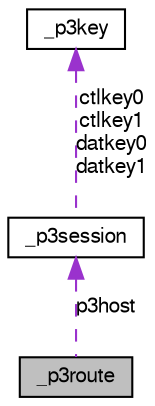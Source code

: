 digraph G
{
  bgcolor="transparent";
  edge [fontname="FreeSans",fontsize="10",labelfontname="FreeSans",labelfontsize="10"];
  node [fontname="FreeSans",fontsize="10",shape=record];
  Node1 [label="_p3route",height=0.2,width=0.4,color="black", fillcolor="grey75", style="filled" fontcolor="black"];
  Node2 -> Node1 [dir=back,color="darkorchid3",fontsize="10",style="dashed",label="p3host",fontname="FreeSans"];
  Node2 [label="_p3session",height=0.2,width=0.4,color="black",URL="$struct__p3session.html"];
  Node3 -> Node2 [dir=back,color="darkorchid3",fontsize="10",style="dashed",label="ctlkey0\nctlkey1\ndatkey0\ndatkey1",fontname="FreeSans"];
  Node3 [label="_p3key",height=0.2,width=0.4,color="black",URL="$struct__p3key.html"];
}
